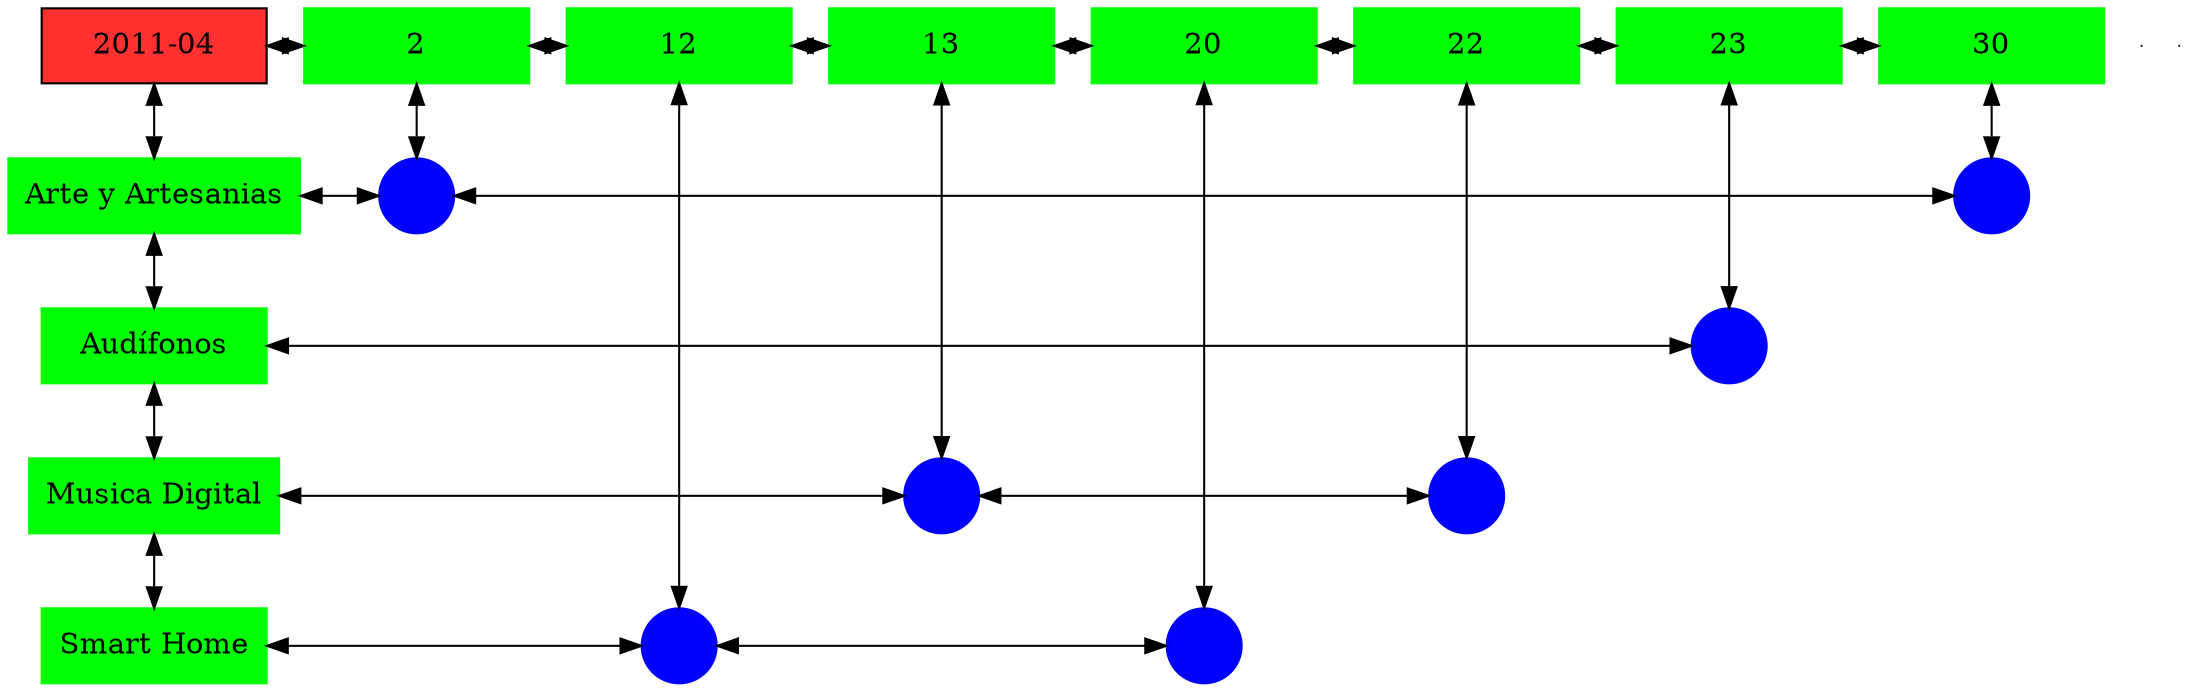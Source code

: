 digraph G{
node[shape="box"];
nodeMt[ label = "2011-04", width = 1.5, style = filled, fillcolor = firebrick1, group = 1 ];
e0[ shape = point, width = 0 ];
e1[ shape = point, width = 0 ];
node0xc001f4a280[label="2",color=green,style =filled,width = 1.5 group=2];
nodeMt->node0xc001f4a280[dir="both"];
{rank=same;nodeMt;node0xc001f4a280;}
node0xc0022cdf40[label="12",color=green,style =filled,width = 1.5 group=12];
node0xc001f4a280->node0xc0022cdf40[dir="both"];
{rank=same;node0xc001f4a280;node0xc0022cdf40;}
node0xc0021fd360[label="13",color=green,style =filled,width = 1.5 group=13];
node0xc0022cdf40->node0xc0021fd360[dir="both"];
{rank=same;node0xc0022cdf40;node0xc0021fd360;}
node0xc002273d10[label="20",color=green,style =filled,width = 1.5 group=20];
node0xc0021fd360->node0xc002273d10[dir="both"];
{rank=same;node0xc0021fd360;node0xc002273d10;}
node0xc00224c7d0[label="22",color=green,style =filled,width = 1.5 group=22];
node0xc002273d10->node0xc00224c7d0[dir="both"];
{rank=same;node0xc002273d10;node0xc00224c7d0;}
node0xc001fa25a0[label="23",color=green,style =filled,width = 1.5 group=23];
node0xc00224c7d0->node0xc001fa25a0[dir="both"];
{rank=same;node0xc00224c7d0;node0xc001fa25a0;}
node0xc0022bd9a0[label="30",color=green,style =filled,width = 1.5 group=30];
node0xc001fa25a0->node0xc0022bd9a0[dir="both"];
{rank=same;node0xc001fa25a0;node0xc0022bd9a0;}
node0xc001f4a230[label="Arte y Artesanias",color=green,style =filled width = 1.5 group=1];
node0xc001f40f00[label="",color=blue,style =filled, width = 0.5 group=2 shape=circle];
node0xc001f4a230->node0xc001f40f00[dir="both"];
{rank=same;node0xc001f4a230;node0xc001f40f00;}
node0xc0022c6900[label="",color=blue,style =filled, width = 0.5 group=30 shape=circle];
node0xc001f40f00->node0xc0022c6900[dir="both"];
{rank=same;node0xc0022c6900;node0xc001f40f00;}
node0xc001fa2550[label="Audífonos",color=green,style =filled width = 1.5 group=1];
node0xc001f98c80[label="",color=blue,style =filled, width = 0.5 group=23 shape=circle];
node0xc001fa2550->node0xc001f98c80[dir="both"];
{rank=same;node0xc001fa2550;node0xc001f98c80;}
node0xc0021fd310[label="Musica Digital",color=green,style =filled width = 1.5 group=1];
node0xc002202c80[label="",color=blue,style =filled, width = 0.5 group=13 shape=circle];
node0xc0021fd310->node0xc002202c80[dir="both"];
{rank=same;node0xc0021fd310;node0xc002202c80;}
node0xc002247080[label="",color=blue,style =filled, width = 0.5 group=22 shape=circle];
node0xc002202c80->node0xc002247080[dir="both"];
{rank=same;node0xc002247080;node0xc002202c80;}
node0xc002273cc0[label="Smart Home",color=green,style =filled width = 1.5 group=1];
node0xc0022dca00[label="",color=blue,style =filled, width = 0.5 group=12 shape=circle];
node0xc002273cc0->node0xc0022dca00[dir="both"];
{rank=same;node0xc002273cc0;node0xc0022dca00;}
node0xc002271c00[label="",color=blue,style =filled, width = 0.5 group=20 shape=circle];
node0xc0022dca00->node0xc002271c00[dir="both"];
{rank=same;node0xc002271c00;node0xc0022dca00;}
node0xc001f4a280->node0xc001f40f00[dir="both"];
node0xc0022cdf40->node0xc0022dca00[dir="both"];
node0xc0021fd360->node0xc002202c80[dir="both"];
node0xc002273d10->node0xc002271c00[dir="both"];
node0xc00224c7d0->node0xc002247080[dir="both"];
node0xc001fa25a0->node0xc001f98c80[dir="both"];
node0xc0022bd9a0->node0xc0022c6900[dir="both"];
nodeMt->node0xc001f4a230[dir="both"];
node0xc001f4a230->node0xc001fa2550[dir="both"];
node0xc001fa2550->node0xc0021fd310[dir="both"];
node0xc0021fd310->node0xc002273cc0[dir="both"];
}
